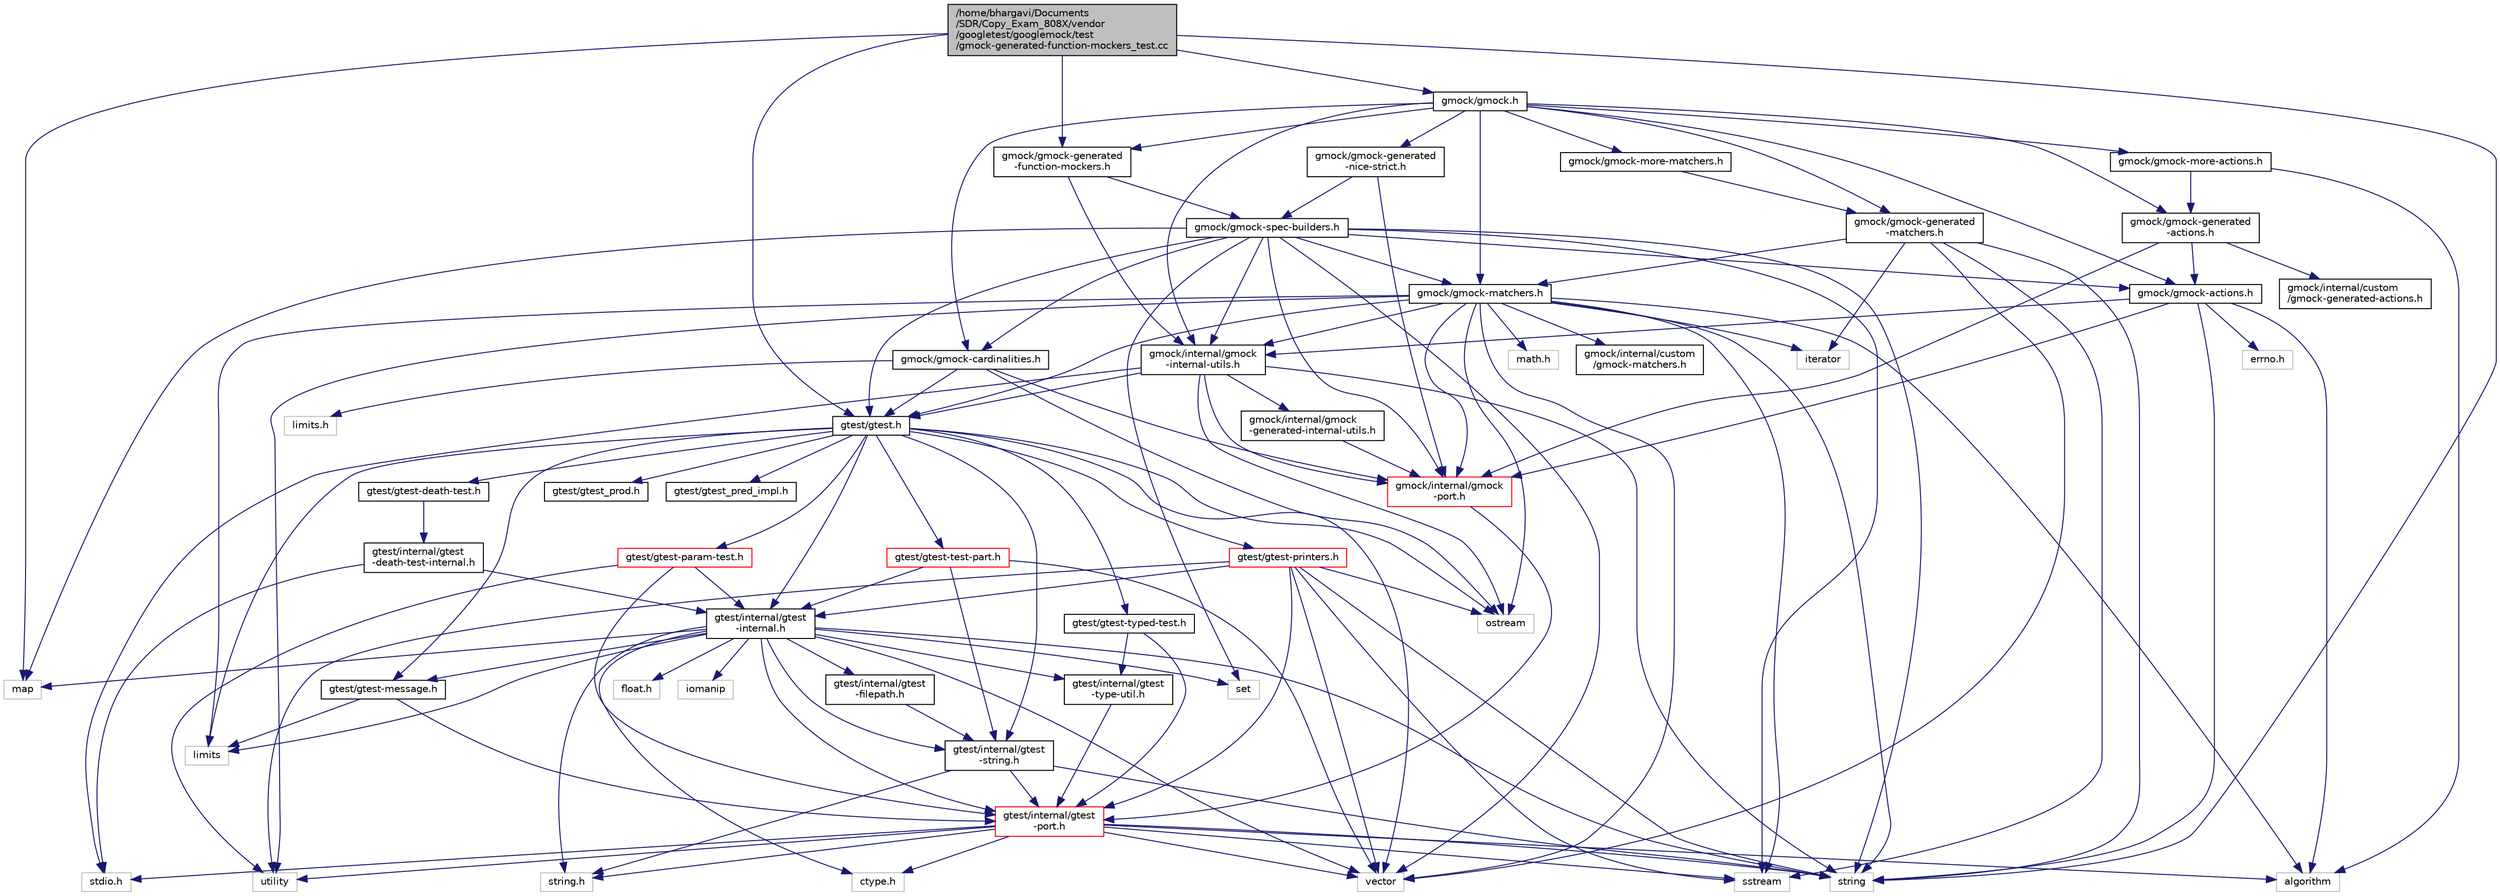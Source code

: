 digraph "/home/bhargavi/Documents/SDR/Copy_Exam_808X/vendor/googletest/googlemock/test/gmock-generated-function-mockers_test.cc"
{
  edge [fontname="Helvetica",fontsize="10",labelfontname="Helvetica",labelfontsize="10"];
  node [fontname="Helvetica",fontsize="10",shape=record];
  Node1 [label="/home/bhargavi/Documents\l/SDR/Copy_Exam_808X/vendor\l/googletest/googlemock/test\l/gmock-generated-function-mockers_test.cc",height=0.2,width=0.4,color="black", fillcolor="grey75", style="filled", fontcolor="black"];
  Node1 -> Node2 [color="midnightblue",fontsize="10",style="solid",fontname="Helvetica"];
  Node2 [label="gmock/gmock-generated\l-function-mockers.h",height=0.2,width=0.4,color="black", fillcolor="white", style="filled",URL="$gmock-generated-function-mockers_8h.html"];
  Node2 -> Node3 [color="midnightblue",fontsize="10",style="solid",fontname="Helvetica"];
  Node3 [label="gmock/gmock-spec-builders.h",height=0.2,width=0.4,color="black", fillcolor="white", style="filled",URL="$gmock-spec-builders_8h.html"];
  Node3 -> Node4 [color="midnightblue",fontsize="10",style="solid",fontname="Helvetica"];
  Node4 [label="map",height=0.2,width=0.4,color="grey75", fillcolor="white", style="filled"];
  Node3 -> Node5 [color="midnightblue",fontsize="10",style="solid",fontname="Helvetica"];
  Node5 [label="set",height=0.2,width=0.4,color="grey75", fillcolor="white", style="filled"];
  Node3 -> Node6 [color="midnightblue",fontsize="10",style="solid",fontname="Helvetica"];
  Node6 [label="sstream",height=0.2,width=0.4,color="grey75", fillcolor="white", style="filled"];
  Node3 -> Node7 [color="midnightblue",fontsize="10",style="solid",fontname="Helvetica"];
  Node7 [label="string",height=0.2,width=0.4,color="grey75", fillcolor="white", style="filled"];
  Node3 -> Node8 [color="midnightblue",fontsize="10",style="solid",fontname="Helvetica"];
  Node8 [label="vector",height=0.2,width=0.4,color="grey75", fillcolor="white", style="filled"];
  Node3 -> Node9 [color="midnightblue",fontsize="10",style="solid",fontname="Helvetica"];
  Node9 [label="gmock/gmock-actions.h",height=0.2,width=0.4,color="black", fillcolor="white", style="filled",URL="$gmock-actions_8h.html"];
  Node9 -> Node10 [color="midnightblue",fontsize="10",style="solid",fontname="Helvetica"];
  Node10 [label="errno.h",height=0.2,width=0.4,color="grey75", fillcolor="white", style="filled"];
  Node9 -> Node11 [color="midnightblue",fontsize="10",style="solid",fontname="Helvetica"];
  Node11 [label="algorithm",height=0.2,width=0.4,color="grey75", fillcolor="white", style="filled"];
  Node9 -> Node7 [color="midnightblue",fontsize="10",style="solid",fontname="Helvetica"];
  Node9 -> Node12 [color="midnightblue",fontsize="10",style="solid",fontname="Helvetica"];
  Node12 [label="gmock/internal/gmock\l-internal-utils.h",height=0.2,width=0.4,color="black", fillcolor="white", style="filled",URL="$gmock-internal-utils_8h.html"];
  Node12 -> Node13 [color="midnightblue",fontsize="10",style="solid",fontname="Helvetica"];
  Node13 [label="stdio.h",height=0.2,width=0.4,color="grey75", fillcolor="white", style="filled"];
  Node12 -> Node14 [color="midnightblue",fontsize="10",style="solid",fontname="Helvetica"];
  Node14 [label="ostream",height=0.2,width=0.4,color="grey75", fillcolor="white", style="filled"];
  Node12 -> Node7 [color="midnightblue",fontsize="10",style="solid",fontname="Helvetica"];
  Node12 -> Node15 [color="midnightblue",fontsize="10",style="solid",fontname="Helvetica"];
  Node15 [label="gmock/internal/gmock\l-generated-internal-utils.h",height=0.2,width=0.4,color="black", fillcolor="white", style="filled",URL="$gmock-generated-internal-utils_8h.html"];
  Node15 -> Node16 [color="midnightblue",fontsize="10",style="solid",fontname="Helvetica"];
  Node16 [label="gmock/internal/gmock\l-port.h",height=0.2,width=0.4,color="red", fillcolor="white", style="filled",URL="$gmock-port_8h.html"];
  Node16 -> Node17 [color="midnightblue",fontsize="10",style="solid",fontname="Helvetica"];
  Node17 [label="gtest/internal/gtest\l-port.h",height=0.2,width=0.4,color="red", fillcolor="white", style="filled",URL="$gtest-port_8h.html"];
  Node17 -> Node18 [color="midnightblue",fontsize="10",style="solid",fontname="Helvetica"];
  Node18 [label="ctype.h",height=0.2,width=0.4,color="grey75", fillcolor="white", style="filled"];
  Node17 -> Node13 [color="midnightblue",fontsize="10",style="solid",fontname="Helvetica"];
  Node17 -> Node19 [color="midnightblue",fontsize="10",style="solid",fontname="Helvetica"];
  Node19 [label="string.h",height=0.2,width=0.4,color="grey75", fillcolor="white", style="filled"];
  Node17 -> Node11 [color="midnightblue",fontsize="10",style="solid",fontname="Helvetica"];
  Node17 -> Node6 [color="midnightblue",fontsize="10",style="solid",fontname="Helvetica"];
  Node17 -> Node7 [color="midnightblue",fontsize="10",style="solid",fontname="Helvetica"];
  Node17 -> Node20 [color="midnightblue",fontsize="10",style="solid",fontname="Helvetica"];
  Node20 [label="utility",height=0.2,width=0.4,color="grey75", fillcolor="white", style="filled"];
  Node17 -> Node8 [color="midnightblue",fontsize="10",style="solid",fontname="Helvetica"];
  Node12 -> Node16 [color="midnightblue",fontsize="10",style="solid",fontname="Helvetica"];
  Node12 -> Node21 [color="midnightblue",fontsize="10",style="solid",fontname="Helvetica"];
  Node21 [label="gtest/gtest.h",height=0.2,width=0.4,color="black", fillcolor="white", style="filled",URL="$gtest_8h.html"];
  Node21 -> Node22 [color="midnightblue",fontsize="10",style="solid",fontname="Helvetica"];
  Node22 [label="limits",height=0.2,width=0.4,color="grey75", fillcolor="white", style="filled"];
  Node21 -> Node14 [color="midnightblue",fontsize="10",style="solid",fontname="Helvetica"];
  Node21 -> Node8 [color="midnightblue",fontsize="10",style="solid",fontname="Helvetica"];
  Node21 -> Node23 [color="midnightblue",fontsize="10",style="solid",fontname="Helvetica"];
  Node23 [label="gtest/internal/gtest\l-internal.h",height=0.2,width=0.4,color="black", fillcolor="white", style="filled",URL="$gtest-internal_8h.html"];
  Node23 -> Node17 [color="midnightblue",fontsize="10",style="solid",fontname="Helvetica"];
  Node23 -> Node18 [color="midnightblue",fontsize="10",style="solid",fontname="Helvetica"];
  Node23 -> Node24 [color="midnightblue",fontsize="10",style="solid",fontname="Helvetica"];
  Node24 [label="float.h",height=0.2,width=0.4,color="grey75", fillcolor="white", style="filled"];
  Node23 -> Node19 [color="midnightblue",fontsize="10",style="solid",fontname="Helvetica"];
  Node23 -> Node25 [color="midnightblue",fontsize="10",style="solid",fontname="Helvetica"];
  Node25 [label="iomanip",height=0.2,width=0.4,color="grey75", fillcolor="white", style="filled"];
  Node23 -> Node22 [color="midnightblue",fontsize="10",style="solid",fontname="Helvetica"];
  Node23 -> Node4 [color="midnightblue",fontsize="10",style="solid",fontname="Helvetica"];
  Node23 -> Node5 [color="midnightblue",fontsize="10",style="solid",fontname="Helvetica"];
  Node23 -> Node7 [color="midnightblue",fontsize="10",style="solid",fontname="Helvetica"];
  Node23 -> Node8 [color="midnightblue",fontsize="10",style="solid",fontname="Helvetica"];
  Node23 -> Node26 [color="midnightblue",fontsize="10",style="solid",fontname="Helvetica"];
  Node26 [label="gtest/gtest-message.h",height=0.2,width=0.4,color="black", fillcolor="white", style="filled",URL="$gtest-message_8h.html"];
  Node26 -> Node22 [color="midnightblue",fontsize="10",style="solid",fontname="Helvetica"];
  Node26 -> Node17 [color="midnightblue",fontsize="10",style="solid",fontname="Helvetica"];
  Node23 -> Node27 [color="midnightblue",fontsize="10",style="solid",fontname="Helvetica"];
  Node27 [label="gtest/internal/gtest\l-string.h",height=0.2,width=0.4,color="black", fillcolor="white", style="filled",URL="$gtest-string_8h.html"];
  Node27 -> Node19 [color="midnightblue",fontsize="10",style="solid",fontname="Helvetica"];
  Node27 -> Node7 [color="midnightblue",fontsize="10",style="solid",fontname="Helvetica"];
  Node27 -> Node17 [color="midnightblue",fontsize="10",style="solid",fontname="Helvetica"];
  Node23 -> Node28 [color="midnightblue",fontsize="10",style="solid",fontname="Helvetica"];
  Node28 [label="gtest/internal/gtest\l-filepath.h",height=0.2,width=0.4,color="black", fillcolor="white", style="filled",URL="$gtest-filepath_8h.html"];
  Node28 -> Node27 [color="midnightblue",fontsize="10",style="solid",fontname="Helvetica"];
  Node23 -> Node29 [color="midnightblue",fontsize="10",style="solid",fontname="Helvetica"];
  Node29 [label="gtest/internal/gtest\l-type-util.h",height=0.2,width=0.4,color="black", fillcolor="white", style="filled",URL="$gtest-type-util_8h.html"];
  Node29 -> Node17 [color="midnightblue",fontsize="10",style="solid",fontname="Helvetica"];
  Node21 -> Node27 [color="midnightblue",fontsize="10",style="solid",fontname="Helvetica"];
  Node21 -> Node30 [color="midnightblue",fontsize="10",style="solid",fontname="Helvetica"];
  Node30 [label="gtest/gtest-death-test.h",height=0.2,width=0.4,color="black", fillcolor="white", style="filled",URL="$gtest-death-test_8h.html"];
  Node30 -> Node31 [color="midnightblue",fontsize="10",style="solid",fontname="Helvetica"];
  Node31 [label="gtest/internal/gtest\l-death-test-internal.h",height=0.2,width=0.4,color="black", fillcolor="white", style="filled",URL="$gtest-death-test-internal_8h.html"];
  Node31 -> Node23 [color="midnightblue",fontsize="10",style="solid",fontname="Helvetica"];
  Node31 -> Node13 [color="midnightblue",fontsize="10",style="solid",fontname="Helvetica"];
  Node21 -> Node26 [color="midnightblue",fontsize="10",style="solid",fontname="Helvetica"];
  Node21 -> Node32 [color="midnightblue",fontsize="10",style="solid",fontname="Helvetica"];
  Node32 [label="gtest/gtest-param-test.h",height=0.2,width=0.4,color="red", fillcolor="white", style="filled",URL="$gtest-param-test_8h.html"];
  Node32 -> Node17 [color="midnightblue",fontsize="10",style="solid",fontname="Helvetica"];
  Node32 -> Node20 [color="midnightblue",fontsize="10",style="solid",fontname="Helvetica"];
  Node32 -> Node23 [color="midnightblue",fontsize="10",style="solid",fontname="Helvetica"];
  Node21 -> Node33 [color="midnightblue",fontsize="10",style="solid",fontname="Helvetica"];
  Node33 [label="gtest/gtest-printers.h",height=0.2,width=0.4,color="red", fillcolor="white", style="filled",URL="$gtest-printers_8h.html"];
  Node33 -> Node14 [color="midnightblue",fontsize="10",style="solid",fontname="Helvetica"];
  Node33 -> Node6 [color="midnightblue",fontsize="10",style="solid",fontname="Helvetica"];
  Node33 -> Node7 [color="midnightblue",fontsize="10",style="solid",fontname="Helvetica"];
  Node33 -> Node20 [color="midnightblue",fontsize="10",style="solid",fontname="Helvetica"];
  Node33 -> Node8 [color="midnightblue",fontsize="10",style="solid",fontname="Helvetica"];
  Node33 -> Node17 [color="midnightblue",fontsize="10",style="solid",fontname="Helvetica"];
  Node33 -> Node23 [color="midnightblue",fontsize="10",style="solid",fontname="Helvetica"];
  Node21 -> Node34 [color="midnightblue",fontsize="10",style="solid",fontname="Helvetica"];
  Node34 [label="gtest/gtest_prod.h",height=0.2,width=0.4,color="black", fillcolor="white", style="filled",URL="$gtest__prod_8h.html"];
  Node21 -> Node35 [color="midnightblue",fontsize="10",style="solid",fontname="Helvetica"];
  Node35 [label="gtest/gtest-test-part.h",height=0.2,width=0.4,color="red", fillcolor="white", style="filled",URL="$gtest-test-part_8h.html"];
  Node35 -> Node8 [color="midnightblue",fontsize="10",style="solid",fontname="Helvetica"];
  Node35 -> Node23 [color="midnightblue",fontsize="10",style="solid",fontname="Helvetica"];
  Node35 -> Node27 [color="midnightblue",fontsize="10",style="solid",fontname="Helvetica"];
  Node21 -> Node36 [color="midnightblue",fontsize="10",style="solid",fontname="Helvetica"];
  Node36 [label="gtest/gtest-typed-test.h",height=0.2,width=0.4,color="black", fillcolor="white", style="filled",URL="$gtest-typed-test_8h.html"];
  Node36 -> Node17 [color="midnightblue",fontsize="10",style="solid",fontname="Helvetica"];
  Node36 -> Node29 [color="midnightblue",fontsize="10",style="solid",fontname="Helvetica"];
  Node21 -> Node37 [color="midnightblue",fontsize="10",style="solid",fontname="Helvetica"];
  Node37 [label="gtest/gtest_pred_impl.h",height=0.2,width=0.4,color="black", fillcolor="white", style="filled",URL="$gtest__pred__impl_8h.html"];
  Node9 -> Node16 [color="midnightblue",fontsize="10",style="solid",fontname="Helvetica"];
  Node3 -> Node38 [color="midnightblue",fontsize="10",style="solid",fontname="Helvetica"];
  Node38 [label="gmock/gmock-cardinalities.h",height=0.2,width=0.4,color="black", fillcolor="white", style="filled",URL="$gmock-cardinalities_8h.html"];
  Node38 -> Node39 [color="midnightblue",fontsize="10",style="solid",fontname="Helvetica"];
  Node39 [label="limits.h",height=0.2,width=0.4,color="grey75", fillcolor="white", style="filled"];
  Node38 -> Node14 [color="midnightblue",fontsize="10",style="solid",fontname="Helvetica"];
  Node38 -> Node16 [color="midnightblue",fontsize="10",style="solid",fontname="Helvetica"];
  Node38 -> Node21 [color="midnightblue",fontsize="10",style="solid",fontname="Helvetica"];
  Node3 -> Node40 [color="midnightblue",fontsize="10",style="solid",fontname="Helvetica"];
  Node40 [label="gmock/gmock-matchers.h",height=0.2,width=0.4,color="black", fillcolor="white", style="filled",URL="$gmock-matchers_8h.html"];
  Node40 -> Node41 [color="midnightblue",fontsize="10",style="solid",fontname="Helvetica"];
  Node41 [label="math.h",height=0.2,width=0.4,color="grey75", fillcolor="white", style="filled"];
  Node40 -> Node11 [color="midnightblue",fontsize="10",style="solid",fontname="Helvetica"];
  Node40 -> Node42 [color="midnightblue",fontsize="10",style="solid",fontname="Helvetica"];
  Node42 [label="iterator",height=0.2,width=0.4,color="grey75", fillcolor="white", style="filled"];
  Node40 -> Node22 [color="midnightblue",fontsize="10",style="solid",fontname="Helvetica"];
  Node40 -> Node14 [color="midnightblue",fontsize="10",style="solid",fontname="Helvetica"];
  Node40 -> Node6 [color="midnightblue",fontsize="10",style="solid",fontname="Helvetica"];
  Node40 -> Node7 [color="midnightblue",fontsize="10",style="solid",fontname="Helvetica"];
  Node40 -> Node20 [color="midnightblue",fontsize="10",style="solid",fontname="Helvetica"];
  Node40 -> Node8 [color="midnightblue",fontsize="10",style="solid",fontname="Helvetica"];
  Node40 -> Node12 [color="midnightblue",fontsize="10",style="solid",fontname="Helvetica"];
  Node40 -> Node16 [color="midnightblue",fontsize="10",style="solid",fontname="Helvetica"];
  Node40 -> Node21 [color="midnightblue",fontsize="10",style="solid",fontname="Helvetica"];
  Node40 -> Node43 [color="midnightblue",fontsize="10",style="solid",fontname="Helvetica"];
  Node43 [label="gmock/internal/custom\l/gmock-matchers.h",height=0.2,width=0.4,color="black", fillcolor="white", style="filled",URL="$internal_2custom_2gmock-matchers_8h.html"];
  Node3 -> Node12 [color="midnightblue",fontsize="10",style="solid",fontname="Helvetica"];
  Node3 -> Node16 [color="midnightblue",fontsize="10",style="solid",fontname="Helvetica"];
  Node3 -> Node21 [color="midnightblue",fontsize="10",style="solid",fontname="Helvetica"];
  Node2 -> Node12 [color="midnightblue",fontsize="10",style="solid",fontname="Helvetica"];
  Node1 -> Node4 [color="midnightblue",fontsize="10",style="solid",fontname="Helvetica"];
  Node1 -> Node7 [color="midnightblue",fontsize="10",style="solid",fontname="Helvetica"];
  Node1 -> Node44 [color="midnightblue",fontsize="10",style="solid",fontname="Helvetica"];
  Node44 [label="gmock/gmock.h",height=0.2,width=0.4,color="black", fillcolor="white", style="filled",URL="$gmock_8h.html"];
  Node44 -> Node9 [color="midnightblue",fontsize="10",style="solid",fontname="Helvetica"];
  Node44 -> Node38 [color="midnightblue",fontsize="10",style="solid",fontname="Helvetica"];
  Node44 -> Node45 [color="midnightblue",fontsize="10",style="solid",fontname="Helvetica"];
  Node45 [label="gmock/gmock-generated\l-actions.h",height=0.2,width=0.4,color="black", fillcolor="white", style="filled",URL="$gmock-generated-actions_8h.html"];
  Node45 -> Node9 [color="midnightblue",fontsize="10",style="solid",fontname="Helvetica"];
  Node45 -> Node16 [color="midnightblue",fontsize="10",style="solid",fontname="Helvetica"];
  Node45 -> Node46 [color="midnightblue",fontsize="10",style="solid",fontname="Helvetica"];
  Node46 [label="gmock/internal/custom\l/gmock-generated-actions.h",height=0.2,width=0.4,color="black", fillcolor="white", style="filled",URL="$internal_2custom_2gmock-generated-actions_8h.html"];
  Node44 -> Node2 [color="midnightblue",fontsize="10",style="solid",fontname="Helvetica"];
  Node44 -> Node47 [color="midnightblue",fontsize="10",style="solid",fontname="Helvetica"];
  Node47 [label="gmock/gmock-generated\l-nice-strict.h",height=0.2,width=0.4,color="black", fillcolor="white", style="filled",URL="$gmock-generated-nice-strict_8h.html"];
  Node47 -> Node3 [color="midnightblue",fontsize="10",style="solid",fontname="Helvetica"];
  Node47 -> Node16 [color="midnightblue",fontsize="10",style="solid",fontname="Helvetica"];
  Node44 -> Node48 [color="midnightblue",fontsize="10",style="solid",fontname="Helvetica"];
  Node48 [label="gmock/gmock-generated\l-matchers.h",height=0.2,width=0.4,color="black", fillcolor="white", style="filled",URL="$gmock-generated-matchers_8h.html"];
  Node48 -> Node42 [color="midnightblue",fontsize="10",style="solid",fontname="Helvetica"];
  Node48 -> Node6 [color="midnightblue",fontsize="10",style="solid",fontname="Helvetica"];
  Node48 -> Node7 [color="midnightblue",fontsize="10",style="solid",fontname="Helvetica"];
  Node48 -> Node8 [color="midnightblue",fontsize="10",style="solid",fontname="Helvetica"];
  Node48 -> Node40 [color="midnightblue",fontsize="10",style="solid",fontname="Helvetica"];
  Node44 -> Node40 [color="midnightblue",fontsize="10",style="solid",fontname="Helvetica"];
  Node44 -> Node49 [color="midnightblue",fontsize="10",style="solid",fontname="Helvetica"];
  Node49 [label="gmock/gmock-more-actions.h",height=0.2,width=0.4,color="black", fillcolor="white", style="filled",URL="$gmock-more-actions_8h.html"];
  Node49 -> Node11 [color="midnightblue",fontsize="10",style="solid",fontname="Helvetica"];
  Node49 -> Node45 [color="midnightblue",fontsize="10",style="solid",fontname="Helvetica"];
  Node44 -> Node50 [color="midnightblue",fontsize="10",style="solid",fontname="Helvetica"];
  Node50 [label="gmock/gmock-more-matchers.h",height=0.2,width=0.4,color="black", fillcolor="white", style="filled",URL="$gmock-more-matchers_8h.html"];
  Node50 -> Node48 [color="midnightblue",fontsize="10",style="solid",fontname="Helvetica"];
  Node44 -> Node12 [color="midnightblue",fontsize="10",style="solid",fontname="Helvetica"];
  Node1 -> Node21 [color="midnightblue",fontsize="10",style="solid",fontname="Helvetica"];
}
